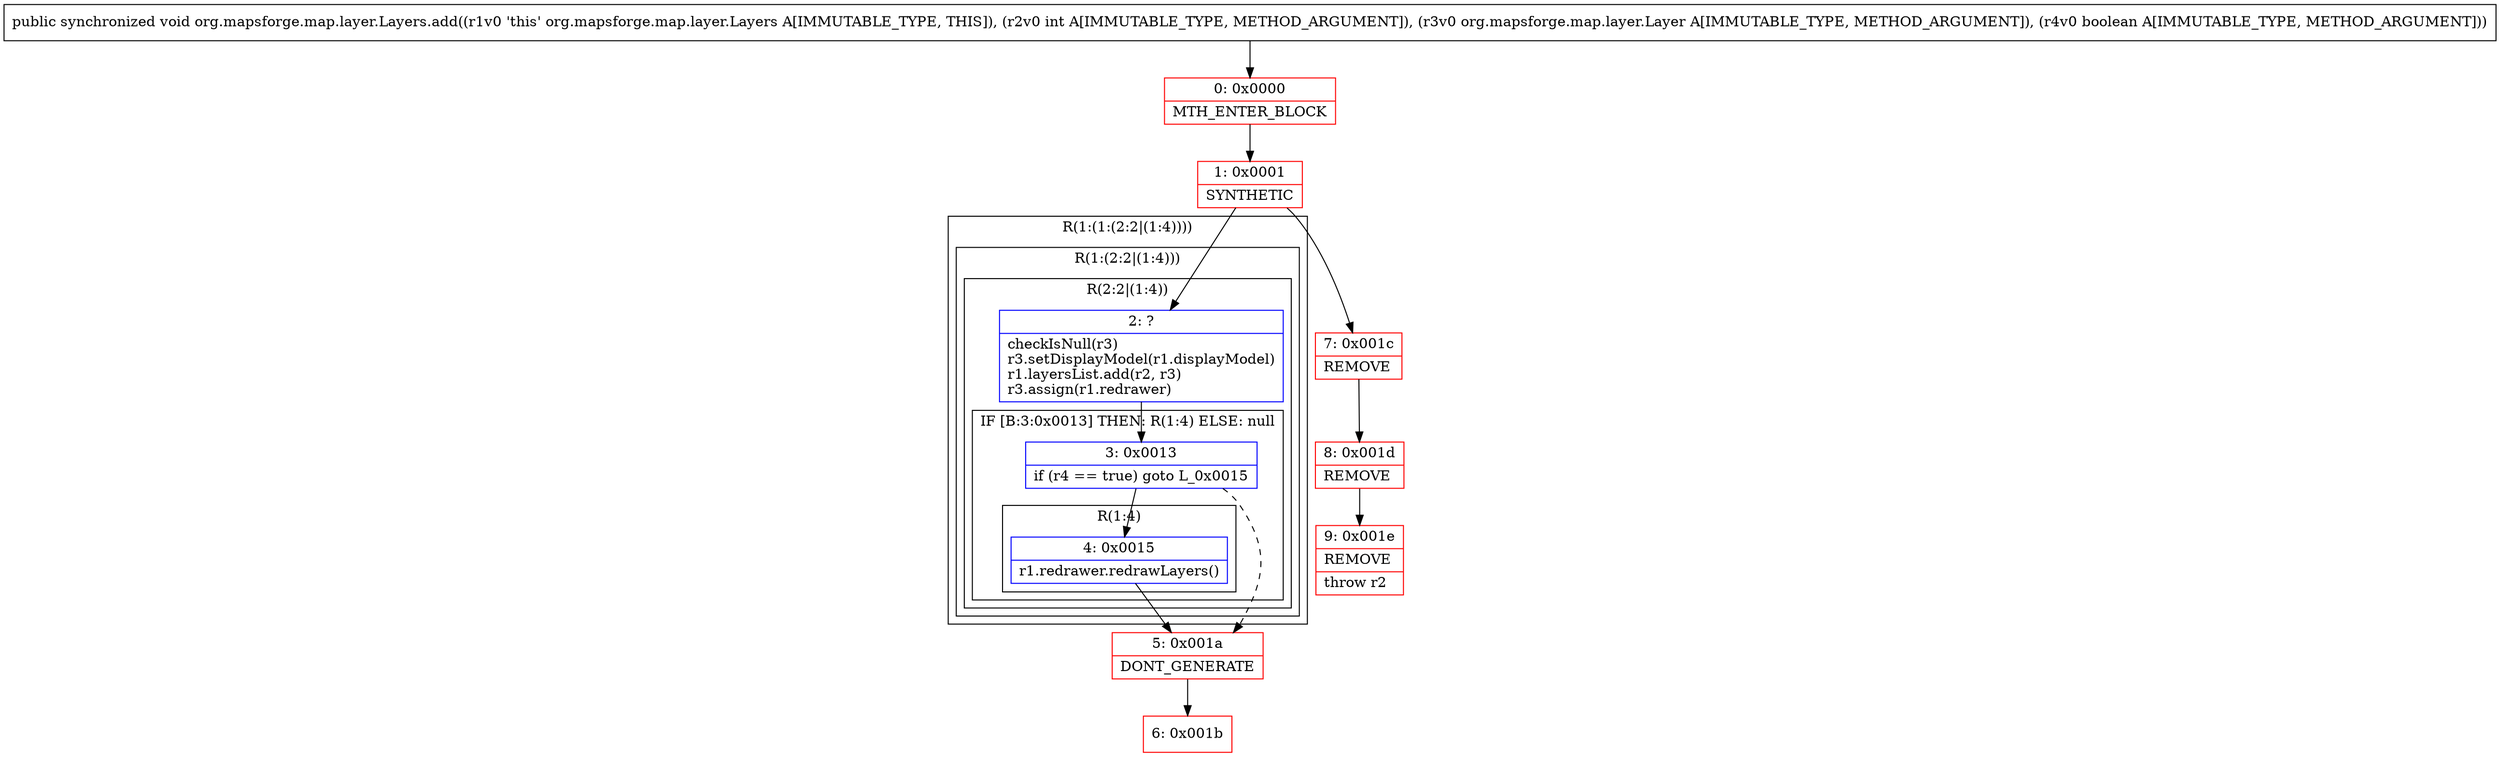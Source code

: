 digraph "CFG fororg.mapsforge.map.layer.Layers.add(ILorg\/mapsforge\/map\/layer\/Layer;Z)V" {
subgraph cluster_Region_1082927970 {
label = "R(1:(1:(2:2|(1:4))))";
node [shape=record,color=blue];
subgraph cluster_Region_1307651734 {
label = "R(1:(2:2|(1:4)))";
node [shape=record,color=blue];
subgraph cluster_Region_622836881 {
label = "R(2:2|(1:4))";
node [shape=record,color=blue];
Node_2 [shape=record,label="{2\:\ ?|checkIsNull(r3)\lr3.setDisplayModel(r1.displayModel)\lr1.layersList.add(r2, r3)\lr3.assign(r1.redrawer)\l}"];
subgraph cluster_IfRegion_1628021920 {
label = "IF [B:3:0x0013] THEN: R(1:4) ELSE: null";
node [shape=record,color=blue];
Node_3 [shape=record,label="{3\:\ 0x0013|if (r4 == true) goto L_0x0015\l}"];
subgraph cluster_Region_1082082520 {
label = "R(1:4)";
node [shape=record,color=blue];
Node_4 [shape=record,label="{4\:\ 0x0015|r1.redrawer.redrawLayers()\l}"];
}
}
}
}
}
Node_0 [shape=record,color=red,label="{0\:\ 0x0000|MTH_ENTER_BLOCK\l}"];
Node_1 [shape=record,color=red,label="{1\:\ 0x0001|SYNTHETIC\l}"];
Node_5 [shape=record,color=red,label="{5\:\ 0x001a|DONT_GENERATE\l}"];
Node_6 [shape=record,color=red,label="{6\:\ 0x001b}"];
Node_7 [shape=record,color=red,label="{7\:\ 0x001c|REMOVE\l}"];
Node_8 [shape=record,color=red,label="{8\:\ 0x001d|REMOVE\l}"];
Node_9 [shape=record,color=red,label="{9\:\ 0x001e|REMOVE\l|throw r2\l}"];
MethodNode[shape=record,label="{public synchronized void org.mapsforge.map.layer.Layers.add((r1v0 'this' org.mapsforge.map.layer.Layers A[IMMUTABLE_TYPE, THIS]), (r2v0 int A[IMMUTABLE_TYPE, METHOD_ARGUMENT]), (r3v0 org.mapsforge.map.layer.Layer A[IMMUTABLE_TYPE, METHOD_ARGUMENT]), (r4v0 boolean A[IMMUTABLE_TYPE, METHOD_ARGUMENT])) }"];
MethodNode -> Node_0;
Node_2 -> Node_3;
Node_3 -> Node_4;
Node_3 -> Node_5[style=dashed];
Node_4 -> Node_5;
Node_0 -> Node_1;
Node_1 -> Node_2;
Node_1 -> Node_7;
Node_5 -> Node_6;
Node_7 -> Node_8;
Node_8 -> Node_9;
}

